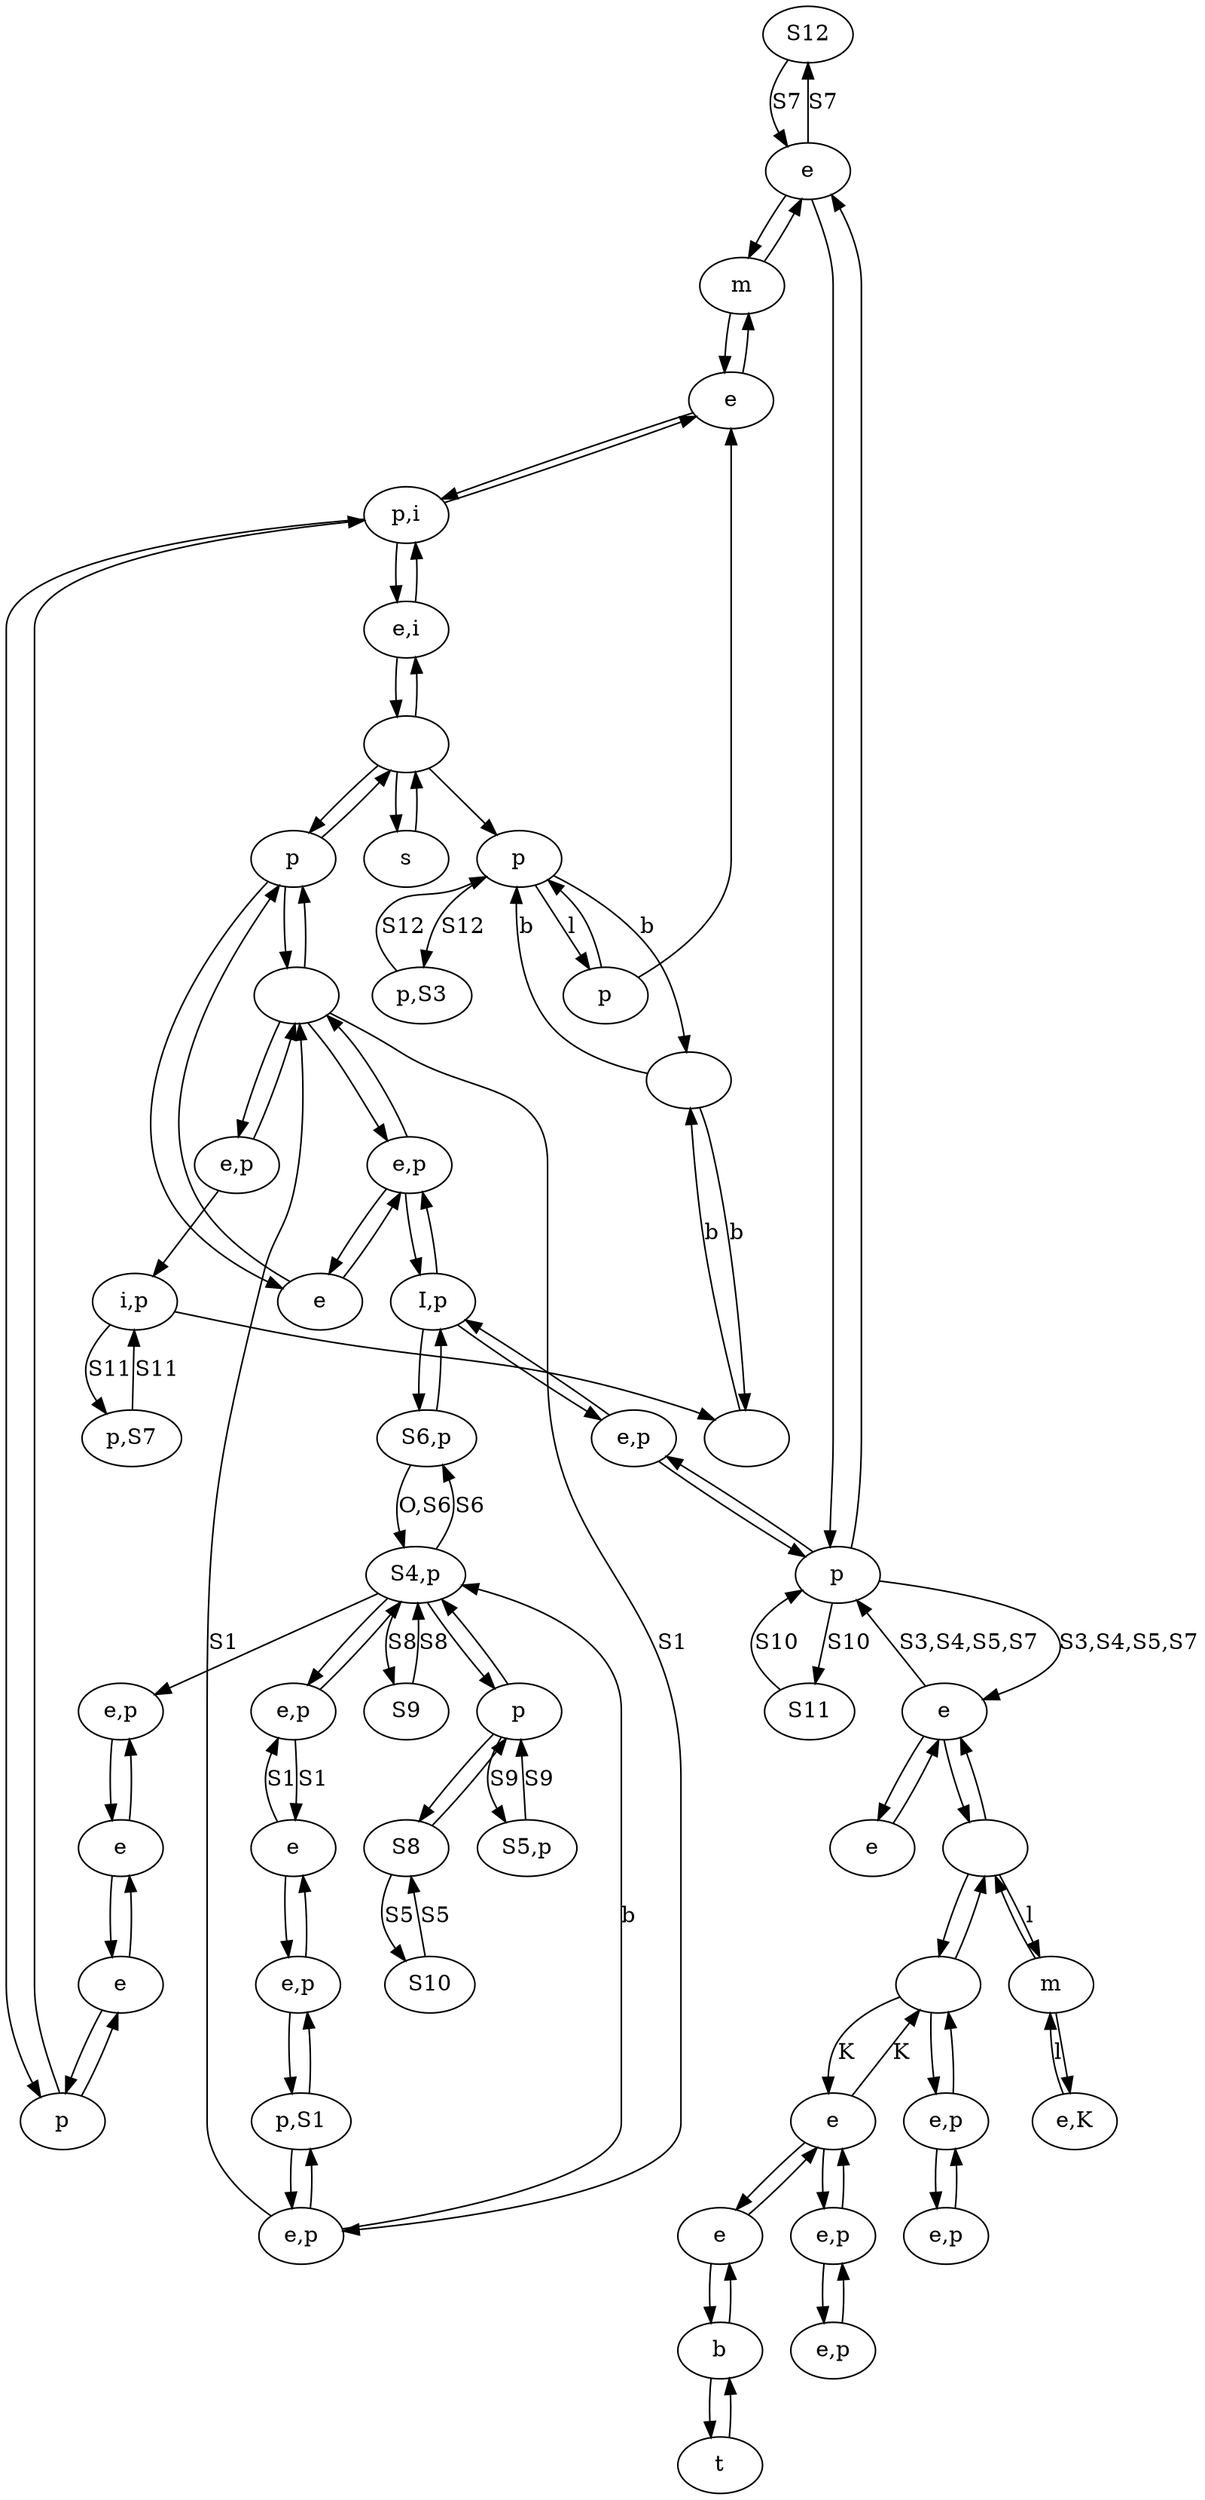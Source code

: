 digraph {
0 [label="S12"]
1 [label="p,S3"]
2 [label="p"]
3 [label="I,p"]
4 [label="e"]
5 [label=""]
6 [label="s"]
7 [label="e,p"]
8 [label="p"]
9 [label="i,p"]
10 [label="e,p"]
11 [label="S6,p"]
12 [label="e"]
13 [label=""]
14 [label="S8"]
15 [label="e,p"]
16 [label="e"]
17 [label="e,p"]
18 [label="e,K"]
19 [label="e"]
20 [label="e,p"]
21 [label="S10"]
22 [label=""]
23 [label="e"]
24 [label="e,p"]
25 [label="e,i"]
26 [label="p"]
27 [label=""]
28 [label="p"]
29 [label="e,p"]
30 [label="S5,p"]
31 [label="S4,p"]
32 [label="p"]
33 [label="e,p"]
34 [label="e"]
35 [label="m"]
36 [label="e,p"]
37 [label="p,S7"]
38 [label="e"]
39 [label="m"]
40 [label="p,S1"]
41 [label="e"]
42 [label="e"]
43 [label="e,p"]
44 [label="e,p"]
45 [label=""]
46 [label="p"]
47 [label="p,i"]
48 [label="S11"]
49 [label="S9"]
50 [label="b"]
51 [label="e"]
52 [label="t"]
53 [label=""]
6 -> 27 [label=""]
27 -> 6 [label=""]
27 -> 26 [label=""]
26 -> 27 [label=""]
26 -> 23 [label=""]
23 -> 26 [label=""]
23 -> 24 [label=""]
24 -> 23 [label=""]
27 -> 25 [label=""]
25 -> 27 [label=""]
25 -> 47 [label=""]
47 -> 25 [label=""]
47 -> 46 [label=""]
46 -> 47 [label=""]
46 -> 42 [label=""]
42 -> 46 [label=""]
42 -> 41 [label=""]
41 -> 42 [label=""]
3 -> 11 [label=""]
11 -> 3 [label=""]
11 -> 31 [label="O,S6"]
31 -> 11 [label="S6"]
31 -> 7 [label=""]
7 -> 31 [label=""]
3 -> 36 [label=""]
36 -> 3 [label=""]
36 -> 28 [label=""]
28 -> 36 [label=""]
28 -> 34 [label=""]
34 -> 28 [label=""]
14 -> 21 [label="S5"]
21 -> 14 [label="S5"]
2 -> 31 [label=""]
31 -> 2 [label=""]
34 -> 0 [label="S7"]
0 -> 34 [label="S7"]
35 -> 38 [label=""]
38 -> 35 [label=""]
48 -> 28 [label="S10"]
28 -> 48 [label="S10"]
31 -> 49 [label="S8"]
49 -> 31 [label="S8"]
19 -> 12 [label=""]
12 -> 19 [label=""]
19 -> 5 [label=""]
5 -> 19 [label=""]
5 -> 53 [label=""]
53 -> 5 [label=""]
53 -> 33 [label=""]
33 -> 53 [label=""]
33 -> 15 [label=""]
15 -> 33 [label=""]
16 -> 17 [label=""]
17 -> 16 [label=""]
17 -> 20 [label=""]
20 -> 17 [label=""]
16 -> 4 [label=""]
4 -> 16 [label=""]
50 -> 52 [label=""]
52 -> 50 [label=""]
4 -> 50 [label=""]
50 -> 4 [label=""]
26 -> 22 [label=""]
22 -> 26 [label=""]
22 -> 24 [label=""]
24 -> 22 [label=""]
29 -> 22 [label=""]
22 -> 29 [label=""]
44 -> 40 [label=""]
40 -> 44 [label=""]
40 -> 43 [label=""]
43 -> 40 [label=""]
43 -> 51 [label=""]
51 -> 43 [label=""]
51 -> 7 [label="S1"]
7 -> 51 [label="S1"]
41 -> 10 [label=""]
10 -> 41 [label=""]
31 -> 10 [label=""]
8 -> 38 [label=""]
27 -> 32 [label=""]
9 -> 37 [label="S11"]
37 -> 9 [label="S11"]
8 -> 32 [label=""]
32 -> 8 [label="l"]
9 -> 45 [label=""]
13 -> 45 [label="b"]
45 -> 13 [label="b"]
13 -> 32 [label="b"]
32 -> 13 [label="b"]
44 -> 31 [label="b"]
28 -> 19 [label="S3,S4,S5,S7"]
19 -> 28 [label="S3,S4,S5,S7"]
5 -> 39 [label="l"]
39 -> 5 [label=""]
39 -> 18 [label=""]
18 -> 39 [label="l"]
53 -> 16 [label="K"]
16 -> 53 [label="K"]
14 -> 2 [label=""]
2 -> 14 [label=""]
2 -> 30 [label="S9"]
30 -> 2 [label="S9"]
34 -> 35 [label=""]
35 -> 34 [label=""]
32 -> 1 [label="S12"]
1 -> 32 [label="S12"]
24 -> 3 [label=""]
3 -> 24 [label=""]
47 -> 38 [label=""]
38 -> 47 [label=""]
44 -> 22 [label="S1"]
22 -> 44 [label="S1"]
29 -> 9 [label=""]
}
